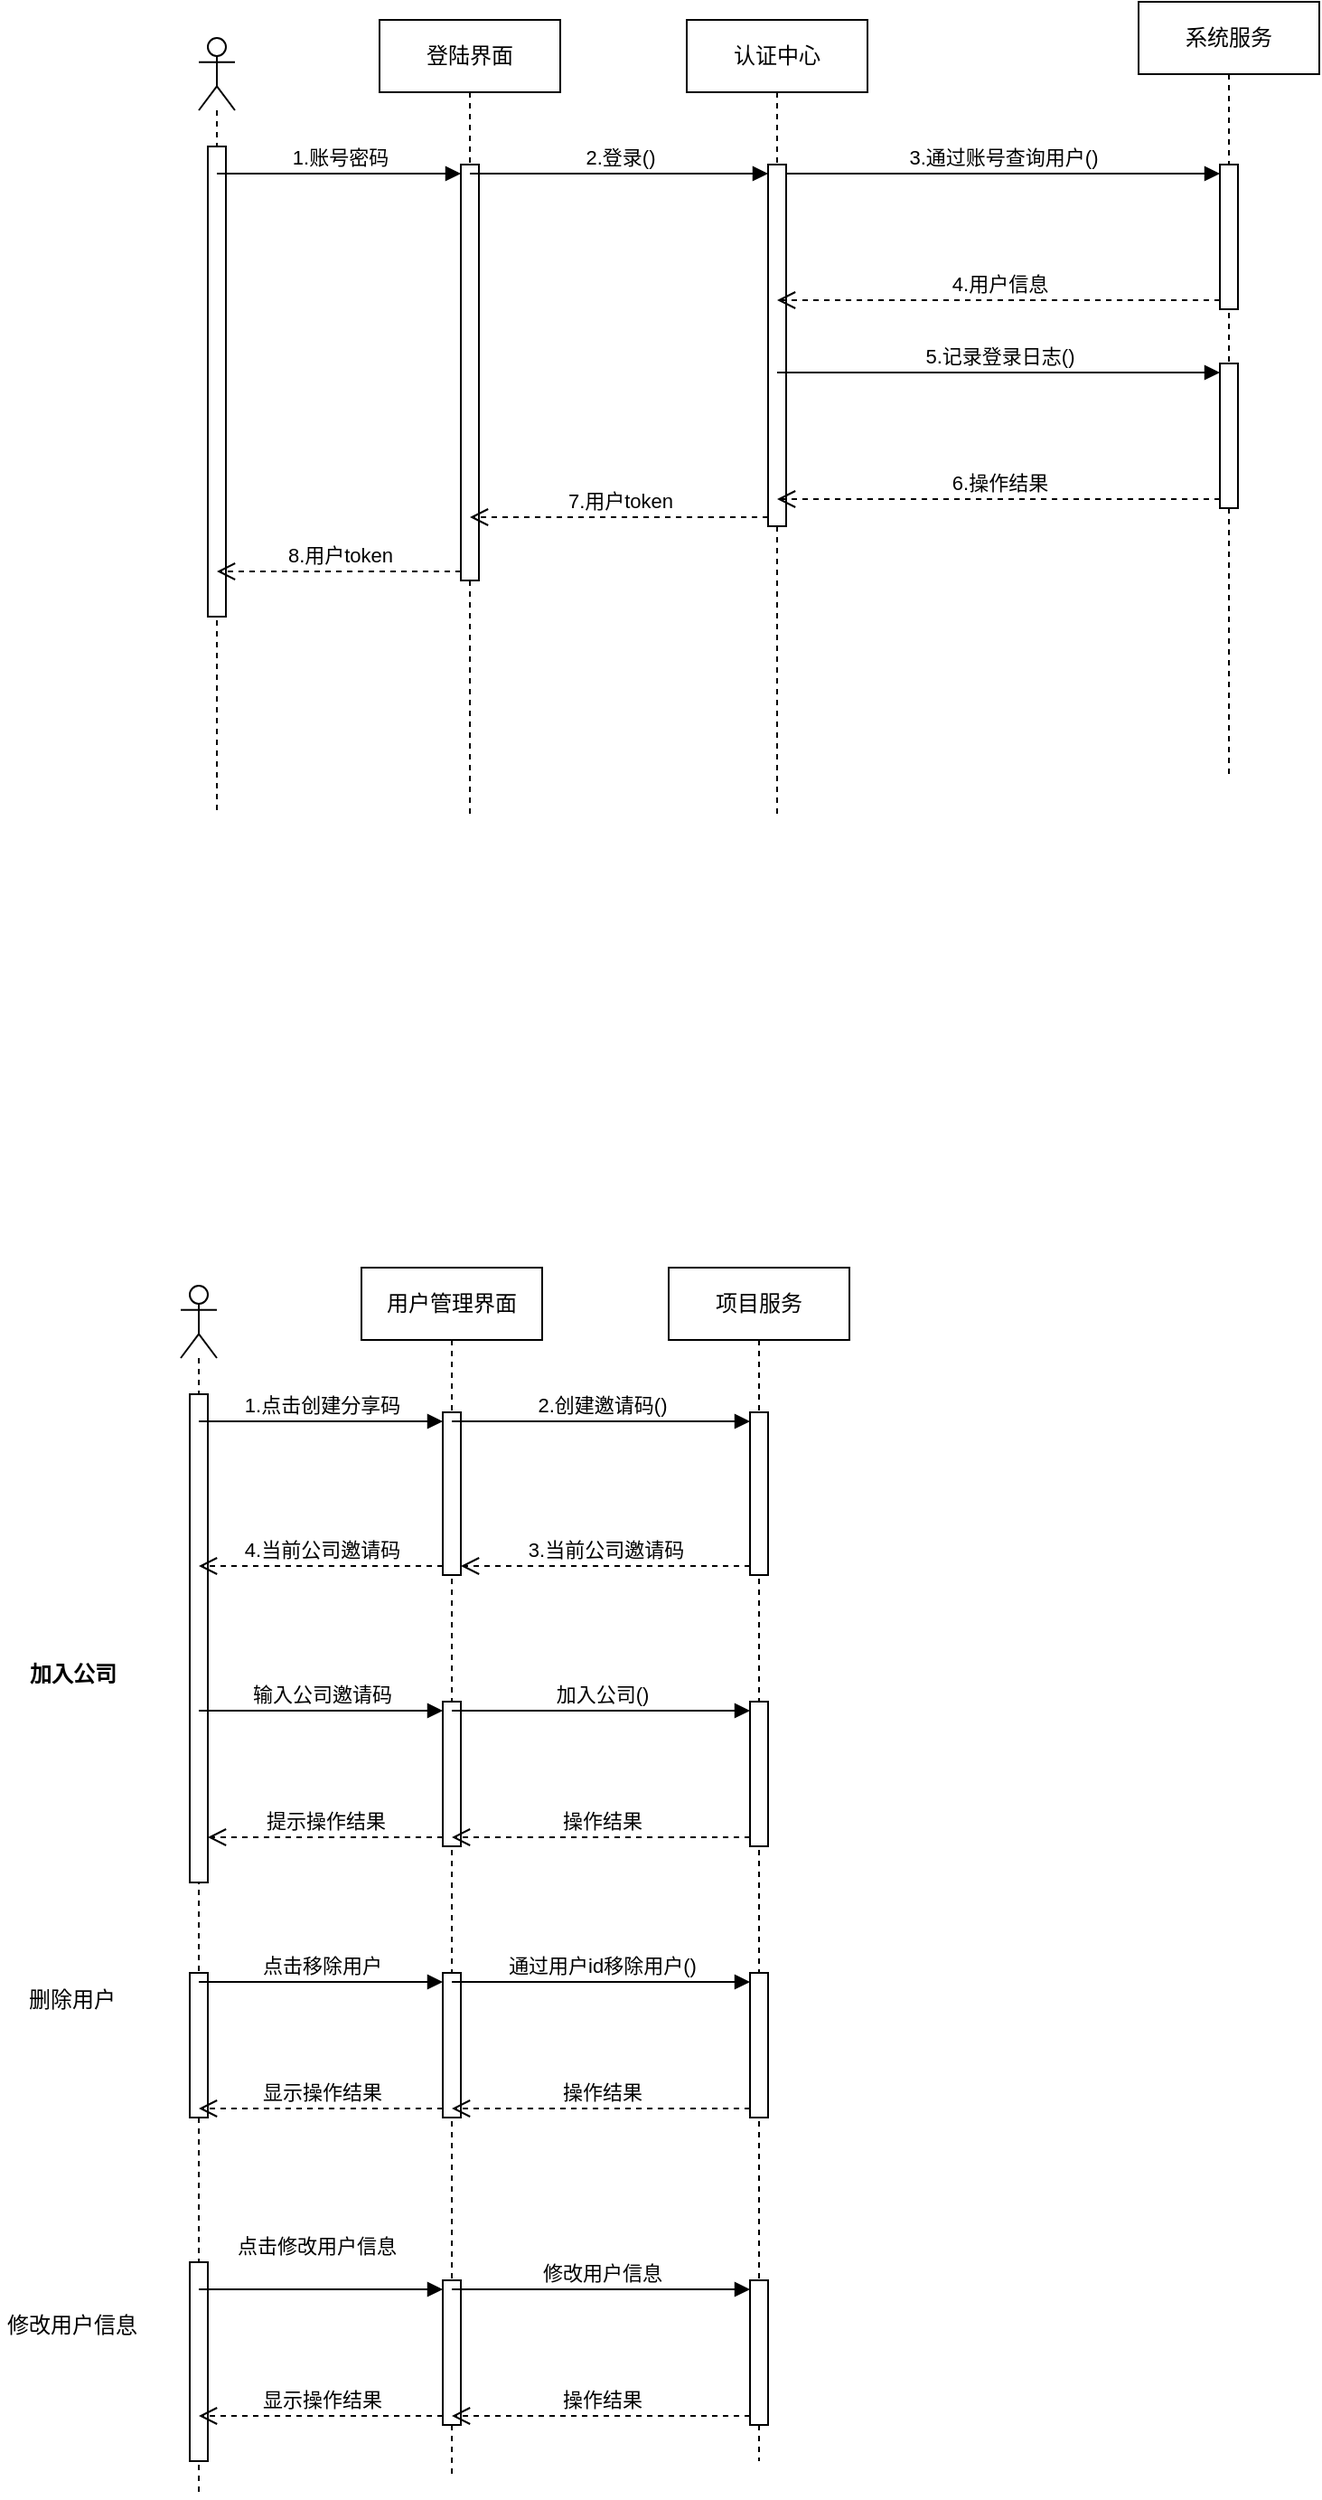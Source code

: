 <mxfile version="24.3.1" type="github">
  <diagram name="第 1 页" id="hWm7bn4nWK7PqsiItRpV">
    <mxGraphModel dx="2062" dy="624" grid="1" gridSize="10" guides="1" tooltips="1" connect="1" arrows="1" fold="1" page="1" pageScale="1" pageWidth="827" pageHeight="1169" math="0" shadow="0">
      <root>
        <mxCell id="0" />
        <mxCell id="1" parent="0" />
        <mxCell id="iL1GLhRfAzY-OjbQRfXD-1" value="" style="shape=umlLifeline;perimeter=lifelinePerimeter;whiteSpace=wrap;html=1;container=1;dropTarget=0;collapsible=0;recursiveResize=0;outlineConnect=0;portConstraint=eastwest;newEdgeStyle={&quot;curved&quot;:0,&quot;rounded&quot;:0};participant=umlActor;" vertex="1" parent="1">
          <mxGeometry x="60" y="120" width="20" height="430" as="geometry" />
        </mxCell>
        <mxCell id="iL1GLhRfAzY-OjbQRfXD-6" value="" style="html=1;points=[[0,0,0,0,5],[0,1,0,0,-5],[1,0,0,0,5],[1,1,0,0,-5]];perimeter=orthogonalPerimeter;outlineConnect=0;targetShapes=umlLifeline;portConstraint=eastwest;newEdgeStyle={&quot;curved&quot;:0,&quot;rounded&quot;:0};" vertex="1" parent="iL1GLhRfAzY-OjbQRfXD-1">
          <mxGeometry x="5" y="60" width="10" height="260" as="geometry" />
        </mxCell>
        <mxCell id="iL1GLhRfAzY-OjbQRfXD-4" value="认证中心" style="shape=umlLifeline;perimeter=lifelinePerimeter;whiteSpace=wrap;html=1;container=1;dropTarget=0;collapsible=0;recursiveResize=0;outlineConnect=0;portConstraint=eastwest;newEdgeStyle={&quot;curved&quot;:0,&quot;rounded&quot;:0};" vertex="1" parent="1">
          <mxGeometry x="330" y="110" width="100" height="440" as="geometry" />
        </mxCell>
        <mxCell id="iL1GLhRfAzY-OjbQRfXD-17" value="" style="html=1;points=[[0,0,0,0,5],[0,1,0,0,-5],[1,0,0,0,5],[1,1,0,0,-5]];perimeter=orthogonalPerimeter;outlineConnect=0;targetShapes=umlLifeline;portConstraint=eastwest;newEdgeStyle={&quot;curved&quot;:0,&quot;rounded&quot;:0};" vertex="1" parent="iL1GLhRfAzY-OjbQRfXD-4">
          <mxGeometry x="45" y="80" width="10" height="200" as="geometry" />
        </mxCell>
        <mxCell id="iL1GLhRfAzY-OjbQRfXD-5" value="系统服务" style="shape=umlLifeline;perimeter=lifelinePerimeter;whiteSpace=wrap;html=1;container=1;dropTarget=0;collapsible=0;recursiveResize=0;outlineConnect=0;portConstraint=eastwest;newEdgeStyle={&quot;curved&quot;:0,&quot;rounded&quot;:0};" vertex="1" parent="1">
          <mxGeometry x="580" y="100" width="100" height="430" as="geometry" />
        </mxCell>
        <mxCell id="iL1GLhRfAzY-OjbQRfXD-10" value="" style="html=1;points=[[0,0,0,0,5],[0,1,0,0,-5],[1,0,0,0,5],[1,1,0,0,-5]];perimeter=orthogonalPerimeter;outlineConnect=0;targetShapes=umlLifeline;portConstraint=eastwest;newEdgeStyle={&quot;curved&quot;:0,&quot;rounded&quot;:0};" vertex="1" parent="iL1GLhRfAzY-OjbQRfXD-5">
          <mxGeometry x="45" y="90" width="10" height="80" as="geometry" />
        </mxCell>
        <mxCell id="iL1GLhRfAzY-OjbQRfXD-20" value="" style="html=1;points=[[0,0,0,0,5],[0,1,0,0,-5],[1,0,0,0,5],[1,1,0,0,-5]];perimeter=orthogonalPerimeter;outlineConnect=0;targetShapes=umlLifeline;portConstraint=eastwest;newEdgeStyle={&quot;curved&quot;:0,&quot;rounded&quot;:0};" vertex="1" parent="iL1GLhRfAzY-OjbQRfXD-5">
          <mxGeometry x="45" y="200" width="10" height="80" as="geometry" />
        </mxCell>
        <mxCell id="iL1GLhRfAzY-OjbQRfXD-11" value="3.通过账号查询用户()" style="html=1;verticalAlign=bottom;endArrow=block;curved=0;rounded=0;entryX=0;entryY=0;entryDx=0;entryDy=5;" edge="1" target="iL1GLhRfAzY-OjbQRfXD-10" parent="1">
          <mxGeometry relative="1" as="geometry">
            <mxPoint x="385" y="195" as="sourcePoint" />
          </mxGeometry>
        </mxCell>
        <mxCell id="iL1GLhRfAzY-OjbQRfXD-12" value="4.用户信息" style="html=1;verticalAlign=bottom;endArrow=open;dashed=1;endSize=8;curved=0;rounded=0;exitX=0;exitY=1;exitDx=0;exitDy=-5;" edge="1" source="iL1GLhRfAzY-OjbQRfXD-10" parent="1" target="iL1GLhRfAzY-OjbQRfXD-4">
          <mxGeometry relative="1" as="geometry">
            <mxPoint x="555" y="255" as="targetPoint" />
          </mxGeometry>
        </mxCell>
        <mxCell id="iL1GLhRfAzY-OjbQRfXD-13" value="登陆界面" style="shape=umlLifeline;perimeter=lifelinePerimeter;whiteSpace=wrap;html=1;container=1;dropTarget=0;collapsible=0;recursiveResize=0;outlineConnect=0;portConstraint=eastwest;newEdgeStyle={&quot;curved&quot;:0,&quot;rounded&quot;:0};" vertex="1" parent="1">
          <mxGeometry x="160" y="110" width="100" height="440" as="geometry" />
        </mxCell>
        <mxCell id="iL1GLhRfAzY-OjbQRfXD-14" value="" style="html=1;points=[[0,0,0,0,5],[0,1,0,0,-5],[1,0,0,0,5],[1,1,0,0,-5]];perimeter=orthogonalPerimeter;outlineConnect=0;targetShapes=umlLifeline;portConstraint=eastwest;newEdgeStyle={&quot;curved&quot;:0,&quot;rounded&quot;:0};" vertex="1" parent="iL1GLhRfAzY-OjbQRfXD-13">
          <mxGeometry x="45" y="80" width="10" height="230" as="geometry" />
        </mxCell>
        <mxCell id="iL1GLhRfAzY-OjbQRfXD-15" value="1.账号密码" style="html=1;verticalAlign=bottom;endArrow=block;curved=0;rounded=0;entryX=0;entryY=0;entryDx=0;entryDy=5;" edge="1" target="iL1GLhRfAzY-OjbQRfXD-14" parent="1" source="iL1GLhRfAzY-OjbQRfXD-1">
          <mxGeometry relative="1" as="geometry">
            <mxPoint x="135" y="195" as="sourcePoint" />
          </mxGeometry>
        </mxCell>
        <mxCell id="iL1GLhRfAzY-OjbQRfXD-16" value="8.用户token" style="html=1;verticalAlign=bottom;endArrow=open;dashed=1;endSize=8;curved=0;rounded=0;exitX=0;exitY=1;exitDx=0;exitDy=-5;" edge="1" source="iL1GLhRfAzY-OjbQRfXD-14" parent="1" target="iL1GLhRfAzY-OjbQRfXD-1">
          <mxGeometry relative="1" as="geometry">
            <mxPoint x="135" y="265" as="targetPoint" />
          </mxGeometry>
        </mxCell>
        <mxCell id="iL1GLhRfAzY-OjbQRfXD-18" value="2.登录()" style="html=1;verticalAlign=bottom;endArrow=block;curved=0;rounded=0;entryX=0;entryY=0;entryDx=0;entryDy=5;" edge="1" target="iL1GLhRfAzY-OjbQRfXD-17" parent="1" source="iL1GLhRfAzY-OjbQRfXD-13">
          <mxGeometry x="0.003" relative="1" as="geometry">
            <mxPoint x="305" y="195" as="sourcePoint" />
            <mxPoint as="offset" />
          </mxGeometry>
        </mxCell>
        <mxCell id="iL1GLhRfAzY-OjbQRfXD-19" value="7.用户token" style="html=1;verticalAlign=bottom;endArrow=open;dashed=1;endSize=8;curved=0;rounded=0;exitX=0;exitY=1;exitDx=0;exitDy=-5;" edge="1" source="iL1GLhRfAzY-OjbQRfXD-17" parent="1" target="iL1GLhRfAzY-OjbQRfXD-13">
          <mxGeometry relative="1" as="geometry">
            <mxPoint x="305" y="265" as="targetPoint" />
          </mxGeometry>
        </mxCell>
        <mxCell id="iL1GLhRfAzY-OjbQRfXD-21" value="5.记录登录日志()" style="html=1;verticalAlign=bottom;endArrow=block;curved=0;rounded=0;entryX=0;entryY=0;entryDx=0;entryDy=5;" edge="1" target="iL1GLhRfAzY-OjbQRfXD-20" parent="1" source="iL1GLhRfAzY-OjbQRfXD-4">
          <mxGeometry relative="1" as="geometry">
            <mxPoint x="555" y="305" as="sourcePoint" />
          </mxGeometry>
        </mxCell>
        <mxCell id="iL1GLhRfAzY-OjbQRfXD-22" value="6.操作结果" style="html=1;verticalAlign=bottom;endArrow=open;dashed=1;endSize=8;curved=0;rounded=0;exitX=0;exitY=1;exitDx=0;exitDy=-5;" edge="1" source="iL1GLhRfAzY-OjbQRfXD-20" parent="1" target="iL1GLhRfAzY-OjbQRfXD-4">
          <mxGeometry relative="1" as="geometry">
            <mxPoint x="555" y="375" as="targetPoint" />
          </mxGeometry>
        </mxCell>
        <mxCell id="iL1GLhRfAzY-OjbQRfXD-23" value="" style="shape=umlLifeline;perimeter=lifelinePerimeter;whiteSpace=wrap;html=1;container=1;dropTarget=0;collapsible=0;recursiveResize=0;outlineConnect=0;portConstraint=eastwest;newEdgeStyle={&quot;curved&quot;:0,&quot;rounded&quot;:0};participant=umlActor;" vertex="1" parent="1">
          <mxGeometry x="50" y="810" width="20" height="670" as="geometry" />
        </mxCell>
        <mxCell id="iL1GLhRfAzY-OjbQRfXD-24" value="" style="html=1;points=[[0,0,0,0,5],[0,1,0,0,-5],[1,0,0,0,5],[1,1,0,0,-5]];perimeter=orthogonalPerimeter;outlineConnect=0;targetShapes=umlLifeline;portConstraint=eastwest;newEdgeStyle={&quot;curved&quot;:0,&quot;rounded&quot;:0};" vertex="1" parent="iL1GLhRfAzY-OjbQRfXD-23">
          <mxGeometry x="5" y="60" width="10" height="270" as="geometry" />
        </mxCell>
        <mxCell id="iL1GLhRfAzY-OjbQRfXD-48" value="" style="html=1;points=[[0,0,0,0,5],[0,1,0,0,-5],[1,0,0,0,5],[1,1,0,0,-5]];perimeter=orthogonalPerimeter;outlineConnect=0;targetShapes=umlLifeline;portConstraint=eastwest;newEdgeStyle={&quot;curved&quot;:0,&quot;rounded&quot;:0};" vertex="1" parent="iL1GLhRfAzY-OjbQRfXD-23">
          <mxGeometry x="5" y="380" width="10" height="80" as="geometry" />
        </mxCell>
        <mxCell id="iL1GLhRfAzY-OjbQRfXD-56" value="" style="html=1;points=[[0,0,0,0,5],[0,1,0,0,-5],[1,0,0,0,5],[1,1,0,0,-5]];perimeter=orthogonalPerimeter;outlineConnect=0;targetShapes=umlLifeline;portConstraint=eastwest;newEdgeStyle={&quot;curved&quot;:0,&quot;rounded&quot;:0};" vertex="1" parent="iL1GLhRfAzY-OjbQRfXD-23">
          <mxGeometry x="5" y="540" width="10" height="110" as="geometry" />
        </mxCell>
        <mxCell id="iL1GLhRfAzY-OjbQRfXD-25" value="项目服务" style="shape=umlLifeline;perimeter=lifelinePerimeter;whiteSpace=wrap;html=1;container=1;dropTarget=0;collapsible=0;recursiveResize=0;outlineConnect=0;portConstraint=eastwest;newEdgeStyle={&quot;curved&quot;:0,&quot;rounded&quot;:0};" vertex="1" parent="1">
          <mxGeometry x="320" y="800" width="100" height="660" as="geometry" />
        </mxCell>
        <mxCell id="iL1GLhRfAzY-OjbQRfXD-26" value="" style="html=1;points=[[0,0,0,0,5],[0,1,0,0,-5],[1,0,0,0,5],[1,1,0,0,-5]];perimeter=orthogonalPerimeter;outlineConnect=0;targetShapes=umlLifeline;portConstraint=eastwest;newEdgeStyle={&quot;curved&quot;:0,&quot;rounded&quot;:0};" vertex="1" parent="iL1GLhRfAzY-OjbQRfXD-25">
          <mxGeometry x="45" y="80" width="10" height="90" as="geometry" />
        </mxCell>
        <mxCell id="iL1GLhRfAzY-OjbQRfXD-43" value="" style="html=1;points=[[0,0,0,0,5],[0,1,0,0,-5],[1,0,0,0,5],[1,1,0,0,-5]];perimeter=orthogonalPerimeter;outlineConnect=0;targetShapes=umlLifeline;portConstraint=eastwest;newEdgeStyle={&quot;curved&quot;:0,&quot;rounded&quot;:0};" vertex="1" parent="iL1GLhRfAzY-OjbQRfXD-25">
          <mxGeometry x="45" y="240" width="10" height="80" as="geometry" />
        </mxCell>
        <mxCell id="iL1GLhRfAzY-OjbQRfXD-52" value="" style="html=1;points=[[0,0,0,0,5],[0,1,0,0,-5],[1,0,0,0,5],[1,1,0,0,-5]];perimeter=orthogonalPerimeter;outlineConnect=0;targetShapes=umlLifeline;portConstraint=eastwest;newEdgeStyle={&quot;curved&quot;:0,&quot;rounded&quot;:0};" vertex="1" parent="iL1GLhRfAzY-OjbQRfXD-25">
          <mxGeometry x="45" y="390" width="10" height="80" as="geometry" />
        </mxCell>
        <mxCell id="iL1GLhRfAzY-OjbQRfXD-63" value="" style="html=1;points=[[0,0,0,0,5],[0,1,0,0,-5],[1,0,0,0,5],[1,1,0,0,-5]];perimeter=orthogonalPerimeter;outlineConnect=0;targetShapes=umlLifeline;portConstraint=eastwest;newEdgeStyle={&quot;curved&quot;:0,&quot;rounded&quot;:0};" vertex="1" parent="iL1GLhRfAzY-OjbQRfXD-25">
          <mxGeometry x="45" y="560" width="10" height="80" as="geometry" />
        </mxCell>
        <mxCell id="iL1GLhRfAzY-OjbQRfXD-32" value="用户管理界面" style="shape=umlLifeline;perimeter=lifelinePerimeter;whiteSpace=wrap;html=1;container=1;dropTarget=0;collapsible=0;recursiveResize=0;outlineConnect=0;portConstraint=eastwest;newEdgeStyle={&quot;curved&quot;:0,&quot;rounded&quot;:0};" vertex="1" parent="1">
          <mxGeometry x="150" y="800" width="100" height="670" as="geometry" />
        </mxCell>
        <mxCell id="iL1GLhRfAzY-OjbQRfXD-33" value="" style="html=1;points=[[0,0,0,0,5],[0,1,0,0,-5],[1,0,0,0,5],[1,1,0,0,-5]];perimeter=orthogonalPerimeter;outlineConnect=0;targetShapes=umlLifeline;portConstraint=eastwest;newEdgeStyle={&quot;curved&quot;:0,&quot;rounded&quot;:0};" vertex="1" parent="iL1GLhRfAzY-OjbQRfXD-32">
          <mxGeometry x="45" y="80" width="10" height="90" as="geometry" />
        </mxCell>
        <mxCell id="iL1GLhRfAzY-OjbQRfXD-40" value="" style="html=1;points=[[0,0,0,0,5],[0,1,0,0,-5],[1,0,0,0,5],[1,1,0,0,-5]];perimeter=orthogonalPerimeter;outlineConnect=0;targetShapes=umlLifeline;portConstraint=eastwest;newEdgeStyle={&quot;curved&quot;:0,&quot;rounded&quot;:0};" vertex="1" parent="iL1GLhRfAzY-OjbQRfXD-32">
          <mxGeometry x="45" y="240" width="10" height="80" as="geometry" />
        </mxCell>
        <mxCell id="iL1GLhRfAzY-OjbQRfXD-49" value="" style="html=1;points=[[0,0,0,0,5],[0,1,0,0,-5],[1,0,0,0,5],[1,1,0,0,-5]];perimeter=orthogonalPerimeter;outlineConnect=0;targetShapes=umlLifeline;portConstraint=eastwest;newEdgeStyle={&quot;curved&quot;:0,&quot;rounded&quot;:0};" vertex="1" parent="iL1GLhRfAzY-OjbQRfXD-32">
          <mxGeometry x="45" y="390" width="10" height="80" as="geometry" />
        </mxCell>
        <mxCell id="iL1GLhRfAzY-OjbQRfXD-60" value="" style="html=1;points=[[0,0,0,0,5],[0,1,0,0,-5],[1,0,0,0,5],[1,1,0,0,-5]];perimeter=orthogonalPerimeter;outlineConnect=0;targetShapes=umlLifeline;portConstraint=eastwest;newEdgeStyle={&quot;curved&quot;:0,&quot;rounded&quot;:0};" vertex="1" parent="iL1GLhRfAzY-OjbQRfXD-32">
          <mxGeometry x="45" y="560" width="10" height="80" as="geometry" />
        </mxCell>
        <mxCell id="iL1GLhRfAzY-OjbQRfXD-61" value="点击修改用户信息" style="html=1;verticalAlign=bottom;endArrow=block;curved=0;rounded=0;entryX=0;entryY=0;entryDx=0;entryDy=5;" edge="1" target="iL1GLhRfAzY-OjbQRfXD-60" parent="iL1GLhRfAzY-OjbQRfXD-32">
          <mxGeometry x="0.3" y="15" relative="1" as="geometry">
            <mxPoint x="-25" y="565" as="sourcePoint" />
            <Array as="points">
              <mxPoint x="-90" y="565" />
            </Array>
            <mxPoint as="offset" />
          </mxGeometry>
        </mxCell>
        <mxCell id="iL1GLhRfAzY-OjbQRfXD-34" value="1.点击创建分享码" style="html=1;verticalAlign=bottom;endArrow=block;curved=0;rounded=0;entryX=0;entryY=0;entryDx=0;entryDy=5;" edge="1" parent="1" source="iL1GLhRfAzY-OjbQRfXD-23" target="iL1GLhRfAzY-OjbQRfXD-33">
          <mxGeometry relative="1" as="geometry">
            <mxPoint x="125" y="885" as="sourcePoint" />
          </mxGeometry>
        </mxCell>
        <mxCell id="iL1GLhRfAzY-OjbQRfXD-35" value="4.当前公司邀请码" style="html=1;verticalAlign=bottom;endArrow=open;dashed=1;endSize=8;curved=0;rounded=0;exitX=0;exitY=1;exitDx=0;exitDy=-5;" edge="1" parent="1" source="iL1GLhRfAzY-OjbQRfXD-33" target="iL1GLhRfAzY-OjbQRfXD-23">
          <mxGeometry relative="1" as="geometry">
            <mxPoint x="125" y="955" as="targetPoint" />
          </mxGeometry>
        </mxCell>
        <mxCell id="iL1GLhRfAzY-OjbQRfXD-36" value="2.创建邀请码()" style="html=1;verticalAlign=bottom;endArrow=block;curved=0;rounded=0;entryX=0;entryY=0;entryDx=0;entryDy=5;" edge="1" parent="1" source="iL1GLhRfAzY-OjbQRfXD-32" target="iL1GLhRfAzY-OjbQRfXD-26">
          <mxGeometry x="0.003" relative="1" as="geometry">
            <mxPoint x="295" y="885" as="sourcePoint" />
            <mxPoint as="offset" />
          </mxGeometry>
        </mxCell>
        <mxCell id="iL1GLhRfAzY-OjbQRfXD-37" value="3.当前公司邀请码" style="html=1;verticalAlign=bottom;endArrow=open;dashed=1;endSize=8;curved=0;rounded=0;exitX=0;exitY=1;exitDx=0;exitDy=-5;" edge="1" parent="1" source="iL1GLhRfAzY-OjbQRfXD-26" target="iL1GLhRfAzY-OjbQRfXD-33">
          <mxGeometry relative="1" as="geometry">
            <mxPoint x="295" y="955" as="targetPoint" />
            <Array as="points" />
          </mxGeometry>
        </mxCell>
        <mxCell id="iL1GLhRfAzY-OjbQRfXD-41" value="输入公司邀请码" style="html=1;verticalAlign=bottom;endArrow=block;curved=0;rounded=0;entryX=0;entryY=0;entryDx=0;entryDy=5;" edge="1" target="iL1GLhRfAzY-OjbQRfXD-40" parent="1" source="iL1GLhRfAzY-OjbQRfXD-23">
          <mxGeometry relative="1" as="geometry">
            <mxPoint x="125" y="1045" as="sourcePoint" />
          </mxGeometry>
        </mxCell>
        <mxCell id="iL1GLhRfAzY-OjbQRfXD-42" value="提示操作结果" style="html=1;verticalAlign=bottom;endArrow=open;dashed=1;endSize=8;curved=0;rounded=0;exitX=0;exitY=1;exitDx=0;exitDy=-5;" edge="1" source="iL1GLhRfAzY-OjbQRfXD-40" parent="1" target="iL1GLhRfAzY-OjbQRfXD-24">
          <mxGeometry relative="1" as="geometry">
            <mxPoint x="125" y="1115" as="targetPoint" />
          </mxGeometry>
        </mxCell>
        <mxCell id="iL1GLhRfAzY-OjbQRfXD-44" value="加入公司()" style="html=1;verticalAlign=bottom;endArrow=block;curved=0;rounded=0;entryX=0;entryY=0;entryDx=0;entryDy=5;" edge="1" target="iL1GLhRfAzY-OjbQRfXD-43" parent="1" source="iL1GLhRfAzY-OjbQRfXD-32">
          <mxGeometry relative="1" as="geometry">
            <mxPoint x="295" y="1045" as="sourcePoint" />
          </mxGeometry>
        </mxCell>
        <mxCell id="iL1GLhRfAzY-OjbQRfXD-45" value="操作结果" style="html=1;verticalAlign=bottom;endArrow=open;dashed=1;endSize=8;curved=0;rounded=0;exitX=0;exitY=1;exitDx=0;exitDy=-5;" edge="1" source="iL1GLhRfAzY-OjbQRfXD-43" parent="1" target="iL1GLhRfAzY-OjbQRfXD-32">
          <mxGeometry x="0.003" relative="1" as="geometry">
            <mxPoint x="295" y="1115" as="targetPoint" />
            <mxPoint as="offset" />
          </mxGeometry>
        </mxCell>
        <mxCell id="iL1GLhRfAzY-OjbQRfXD-46" value="加入公司" style="text;align=center;fontStyle=1;verticalAlign=middle;spacingLeft=3;spacingRight=3;strokeColor=none;rotatable=0;points=[[0,0.5],[1,0.5]];portConstraint=eastwest;html=1;" vertex="1" parent="1">
          <mxGeometry x="-50" y="1012" width="80" height="26" as="geometry" />
        </mxCell>
        <mxCell id="iL1GLhRfAzY-OjbQRfXD-47" value="删除用户" style="text;html=1;align=center;verticalAlign=middle;whiteSpace=wrap;rounded=0;" vertex="1" parent="1">
          <mxGeometry x="-40" y="1190" width="60" height="30" as="geometry" />
        </mxCell>
        <mxCell id="iL1GLhRfAzY-OjbQRfXD-50" value="点击移除用户" style="html=1;verticalAlign=bottom;endArrow=block;curved=0;rounded=0;entryX=0;entryY=0;entryDx=0;entryDy=5;" edge="1" target="iL1GLhRfAzY-OjbQRfXD-49" parent="1" source="iL1GLhRfAzY-OjbQRfXD-23">
          <mxGeometry relative="1" as="geometry">
            <mxPoint x="125" y="1195" as="sourcePoint" />
          </mxGeometry>
        </mxCell>
        <mxCell id="iL1GLhRfAzY-OjbQRfXD-51" value="显示操作结果" style="html=1;verticalAlign=bottom;endArrow=open;dashed=1;endSize=8;curved=0;rounded=0;exitX=0;exitY=1;exitDx=0;exitDy=-5;" edge="1" source="iL1GLhRfAzY-OjbQRfXD-49" parent="1" target="iL1GLhRfAzY-OjbQRfXD-23">
          <mxGeometry relative="1" as="geometry">
            <mxPoint x="125" y="1265" as="targetPoint" />
          </mxGeometry>
        </mxCell>
        <mxCell id="iL1GLhRfAzY-OjbQRfXD-53" value="通过用户id移除用户()" style="html=1;verticalAlign=bottom;endArrow=block;curved=0;rounded=0;entryX=0;entryY=0;entryDx=0;entryDy=5;" edge="1" target="iL1GLhRfAzY-OjbQRfXD-52" parent="1" source="iL1GLhRfAzY-OjbQRfXD-32">
          <mxGeometry relative="1" as="geometry">
            <mxPoint x="295" y="1195" as="sourcePoint" />
          </mxGeometry>
        </mxCell>
        <mxCell id="iL1GLhRfAzY-OjbQRfXD-54" value="操作结果" style="html=1;verticalAlign=bottom;endArrow=open;dashed=1;endSize=8;curved=0;rounded=0;exitX=0;exitY=1;exitDx=0;exitDy=-5;" edge="1" source="iL1GLhRfAzY-OjbQRfXD-52" parent="1" target="iL1GLhRfAzY-OjbQRfXD-32">
          <mxGeometry relative="1" as="geometry">
            <mxPoint x="295" y="1265" as="targetPoint" />
          </mxGeometry>
        </mxCell>
        <mxCell id="iL1GLhRfAzY-OjbQRfXD-55" value="修改用户信息" style="text;html=1;align=center;verticalAlign=middle;whiteSpace=wrap;rounded=0;" vertex="1" parent="1">
          <mxGeometry x="-50" y="1370" width="80" height="30" as="geometry" />
        </mxCell>
        <mxCell id="iL1GLhRfAzY-OjbQRfXD-62" value="显示操作结果" style="html=1;verticalAlign=bottom;endArrow=open;dashed=1;endSize=8;curved=0;rounded=0;exitX=0;exitY=1;exitDx=0;exitDy=-5;" edge="1" source="iL1GLhRfAzY-OjbQRfXD-60" parent="1" target="iL1GLhRfAzY-OjbQRfXD-23">
          <mxGeometry relative="1" as="geometry">
            <mxPoint x="125" y="1435" as="targetPoint" />
          </mxGeometry>
        </mxCell>
        <mxCell id="iL1GLhRfAzY-OjbQRfXD-64" value="修改用户信息" style="html=1;verticalAlign=bottom;endArrow=block;curved=0;rounded=0;entryX=0;entryY=0;entryDx=0;entryDy=5;" edge="1" target="iL1GLhRfAzY-OjbQRfXD-63" parent="1" source="iL1GLhRfAzY-OjbQRfXD-32">
          <mxGeometry relative="1" as="geometry">
            <mxPoint x="295" y="1365" as="sourcePoint" />
          </mxGeometry>
        </mxCell>
        <mxCell id="iL1GLhRfAzY-OjbQRfXD-65" value="操作结果" style="html=1;verticalAlign=bottom;endArrow=open;dashed=1;endSize=8;curved=0;rounded=0;exitX=0;exitY=1;exitDx=0;exitDy=-5;" edge="1" source="iL1GLhRfAzY-OjbQRfXD-63" parent="1" target="iL1GLhRfAzY-OjbQRfXD-32">
          <mxGeometry relative="1" as="geometry">
            <mxPoint x="295" y="1435" as="targetPoint" />
          </mxGeometry>
        </mxCell>
      </root>
    </mxGraphModel>
  </diagram>
</mxfile>
